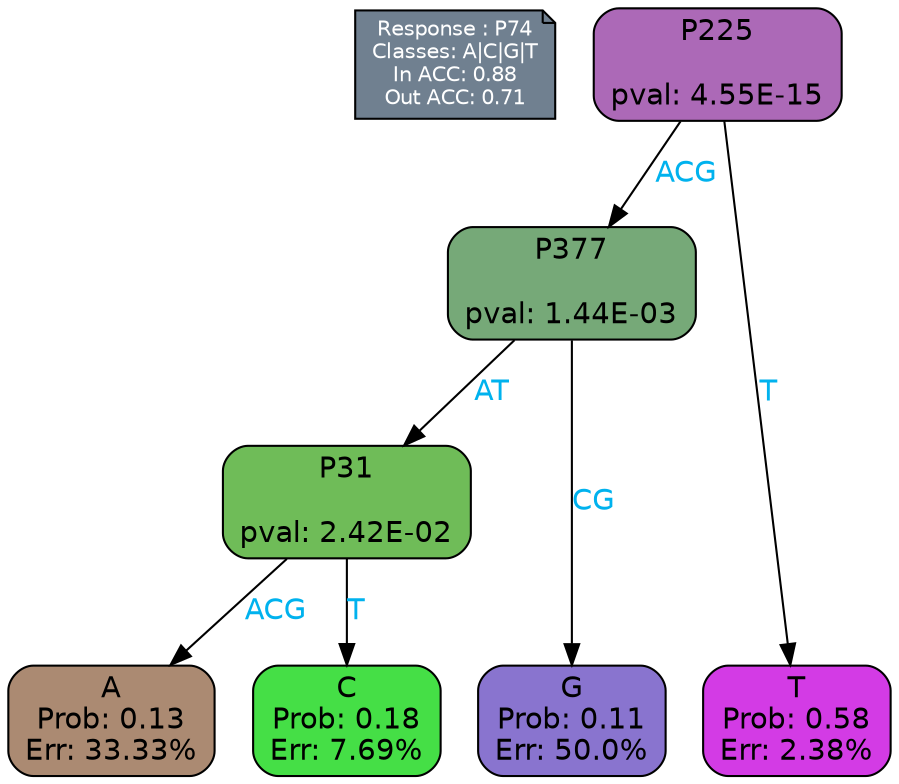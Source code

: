 digraph Tree {
node [shape=box, style="filled, rounded", color="black", fontname=helvetica] ;
graph [ranksep=equally, splines=polylines, bgcolor=transparent, dpi=600] ;
edge [fontname=helvetica] ;
LEGEND [label="Response : P74
Classes: A|C|G|T
In ACC: 0.88
Out ACC: 0.71
",shape=note,align=left,style=filled,fillcolor="slategray",fontcolor="white",fontsize=10];1 [label="P225

pval: 4.55E-15", fillcolor="#ac69b7"] ;
2 [label="P377

pval: 1.44E-03", fillcolor="#76a978"] ;
3 [label="P31

pval: 2.42E-02", fillcolor="#6fbc58"] ;
4 [label="A
Prob: 0.13
Err: 33.33%", fillcolor="#ab8a72"] ;
5 [label="C
Prob: 0.18
Err: 7.69%", fillcolor="#45df46"] ;
6 [label="G
Prob: 0.11
Err: 50.0%", fillcolor="#8974cf"] ;
7 [label="T
Prob: 0.58
Err: 2.38%", fillcolor="#d33be5"] ;
1 -> 2 [label="ACG",fontcolor=deepskyblue2] ;
1 -> 7 [label="T",fontcolor=deepskyblue2] ;
2 -> 3 [label="AT",fontcolor=deepskyblue2] ;
2 -> 6 [label="CG",fontcolor=deepskyblue2] ;
3 -> 4 [label="ACG",fontcolor=deepskyblue2] ;
3 -> 5 [label="T",fontcolor=deepskyblue2] ;
{rank = same; 4;5;6;7;}{rank = same; LEGEND;1;}}